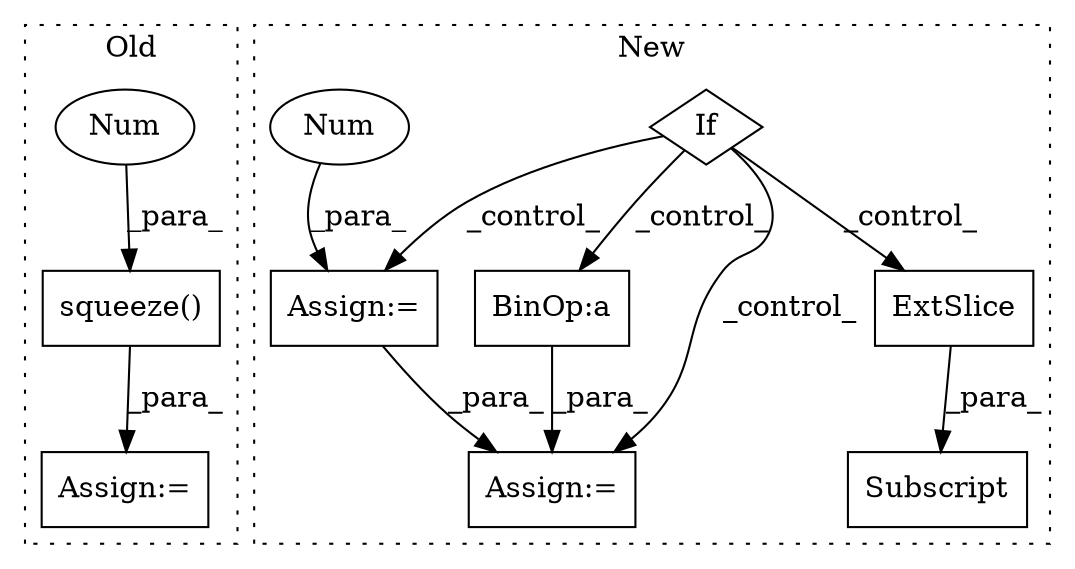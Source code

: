 digraph G {
subgraph cluster0 {
1 [label="squeeze()" a="75" s="8896,8930" l="33,1" shape="box"];
3 [label="Num" a="76" s="8929" l="1" shape="ellipse"];
4 [label="Assign:=" a="68" s="8893" l="3" shape="box"];
label = "Old";
style="dotted";
}
subgraph cluster1 {
2 [label="Subscript" a="63" s="8917,0" l="24,0" shape="box"];
5 [label="ExtSlice" a="85" s="8917" l="16" shape="box"];
6 [label="If" a="96" s="8089" l="3" shape="diamond"];
7 [label="Assign:=" a="68" s="8374" l="3" shape="box"];
8 [label="Num" a="76" s="8377" l="3" shape="ellipse"];
9 [label="BinOp:a" a="82" s="8182" l="3" shape="box"];
10 [label="Assign:=" a="68" s="8399" l="3" shape="box"];
label = "New";
style="dotted";
}
1 -> 4 [label="_para_"];
3 -> 1 [label="_para_"];
5 -> 2 [label="_para_"];
6 -> 7 [label="_control_"];
6 -> 9 [label="_control_"];
6 -> 10 [label="_control_"];
6 -> 5 [label="_control_"];
7 -> 10 [label="_para_"];
8 -> 7 [label="_para_"];
9 -> 10 [label="_para_"];
}